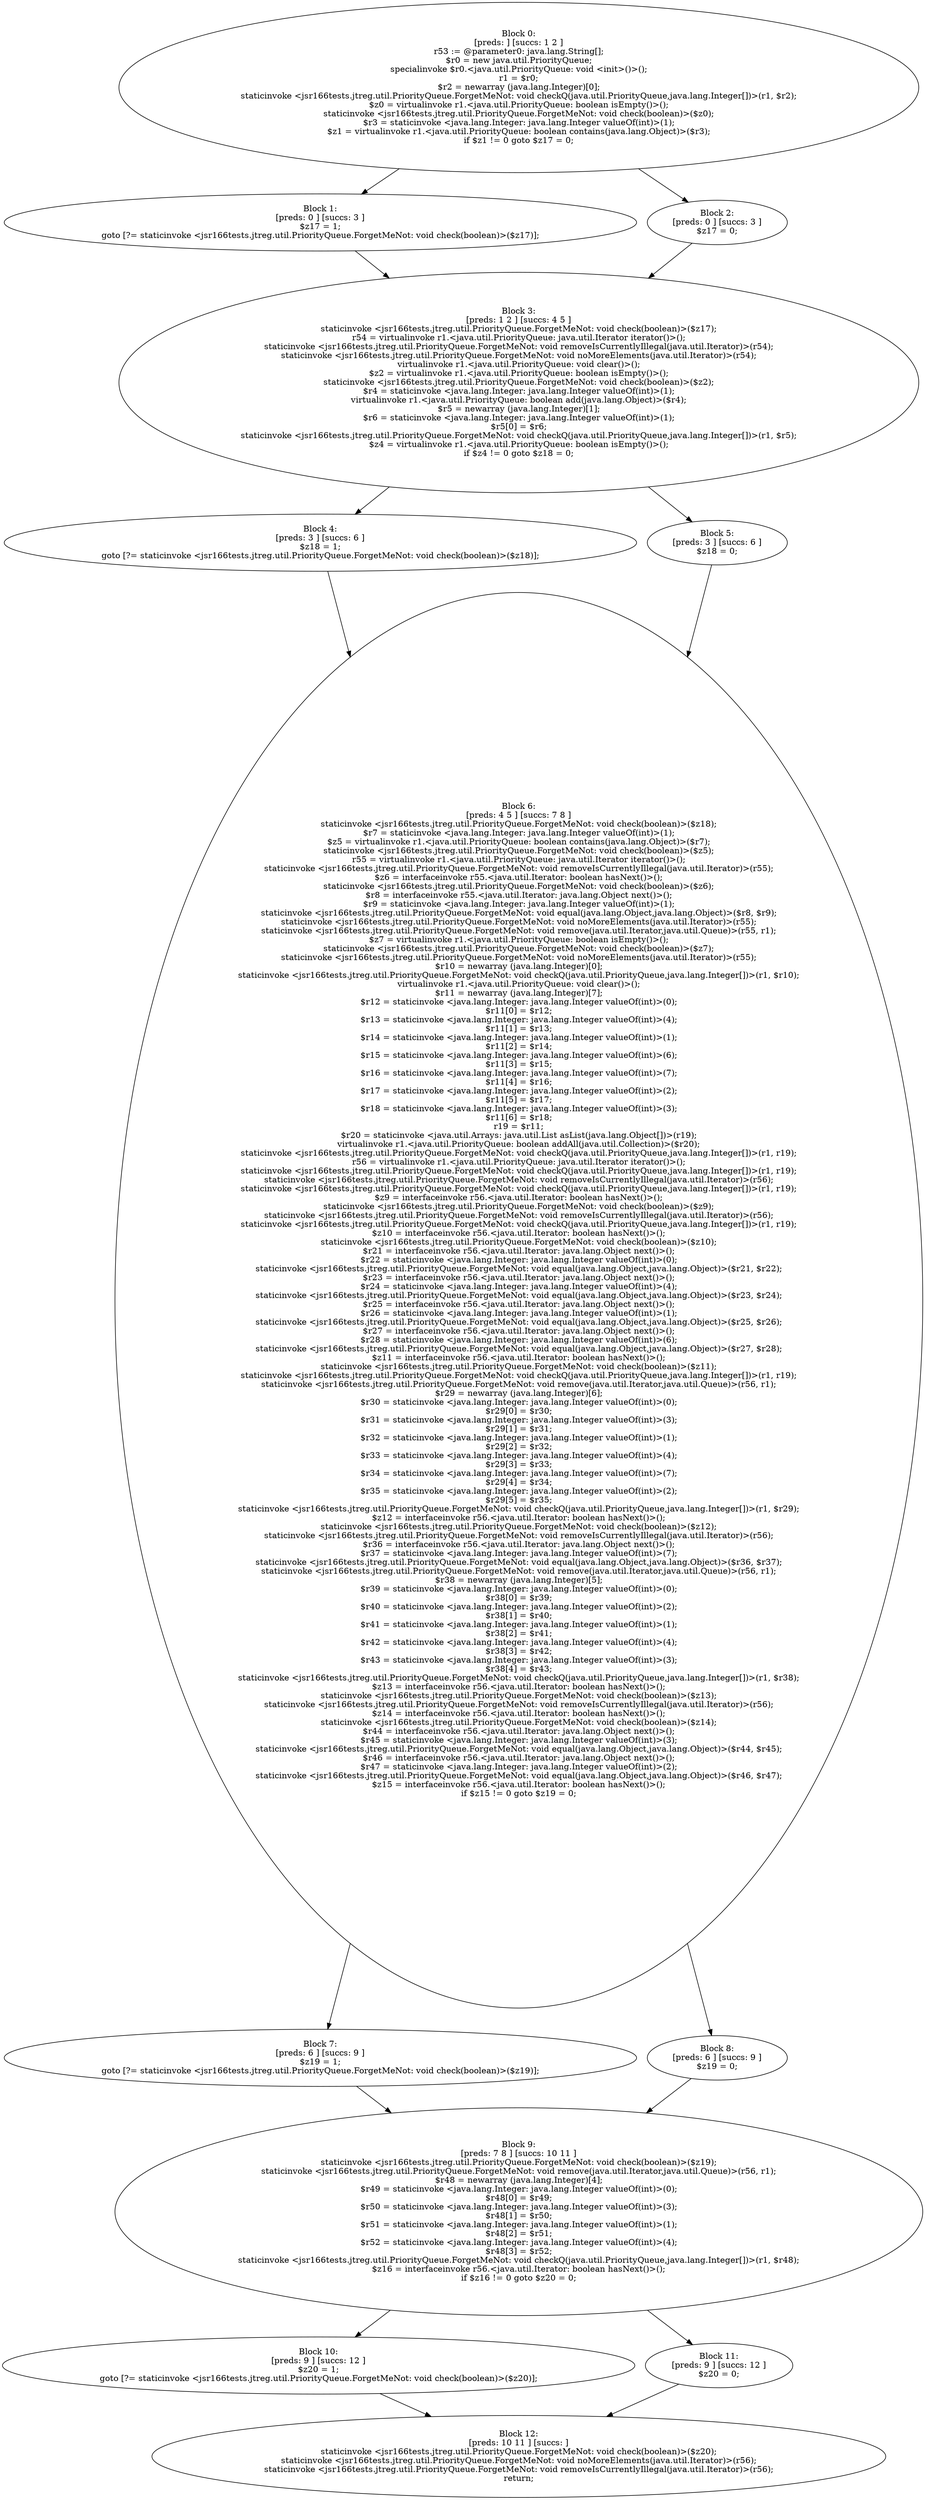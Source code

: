 digraph "unitGraph" {
    "Block 0:
[preds: ] [succs: 1 2 ]
r53 := @parameter0: java.lang.String[];
$r0 = new java.util.PriorityQueue;
specialinvoke $r0.<java.util.PriorityQueue: void <init>()>();
r1 = $r0;
$r2 = newarray (java.lang.Integer)[0];
staticinvoke <jsr166tests.jtreg.util.PriorityQueue.ForgetMeNot: void checkQ(java.util.PriorityQueue,java.lang.Integer[])>(r1, $r2);
$z0 = virtualinvoke r1.<java.util.PriorityQueue: boolean isEmpty()>();
staticinvoke <jsr166tests.jtreg.util.PriorityQueue.ForgetMeNot: void check(boolean)>($z0);
$r3 = staticinvoke <java.lang.Integer: java.lang.Integer valueOf(int)>(1);
$z1 = virtualinvoke r1.<java.util.PriorityQueue: boolean contains(java.lang.Object)>($r3);
if $z1 != 0 goto $z17 = 0;
"
    "Block 1:
[preds: 0 ] [succs: 3 ]
$z17 = 1;
goto [?= staticinvoke <jsr166tests.jtreg.util.PriorityQueue.ForgetMeNot: void check(boolean)>($z17)];
"
    "Block 2:
[preds: 0 ] [succs: 3 ]
$z17 = 0;
"
    "Block 3:
[preds: 1 2 ] [succs: 4 5 ]
staticinvoke <jsr166tests.jtreg.util.PriorityQueue.ForgetMeNot: void check(boolean)>($z17);
r54 = virtualinvoke r1.<java.util.PriorityQueue: java.util.Iterator iterator()>();
staticinvoke <jsr166tests.jtreg.util.PriorityQueue.ForgetMeNot: void removeIsCurrentlyIllegal(java.util.Iterator)>(r54);
staticinvoke <jsr166tests.jtreg.util.PriorityQueue.ForgetMeNot: void noMoreElements(java.util.Iterator)>(r54);
virtualinvoke r1.<java.util.PriorityQueue: void clear()>();
$z2 = virtualinvoke r1.<java.util.PriorityQueue: boolean isEmpty()>();
staticinvoke <jsr166tests.jtreg.util.PriorityQueue.ForgetMeNot: void check(boolean)>($z2);
$r4 = staticinvoke <java.lang.Integer: java.lang.Integer valueOf(int)>(1);
virtualinvoke r1.<java.util.PriorityQueue: boolean add(java.lang.Object)>($r4);
$r5 = newarray (java.lang.Integer)[1];
$r6 = staticinvoke <java.lang.Integer: java.lang.Integer valueOf(int)>(1);
$r5[0] = $r6;
staticinvoke <jsr166tests.jtreg.util.PriorityQueue.ForgetMeNot: void checkQ(java.util.PriorityQueue,java.lang.Integer[])>(r1, $r5);
$z4 = virtualinvoke r1.<java.util.PriorityQueue: boolean isEmpty()>();
if $z4 != 0 goto $z18 = 0;
"
    "Block 4:
[preds: 3 ] [succs: 6 ]
$z18 = 1;
goto [?= staticinvoke <jsr166tests.jtreg.util.PriorityQueue.ForgetMeNot: void check(boolean)>($z18)];
"
    "Block 5:
[preds: 3 ] [succs: 6 ]
$z18 = 0;
"
    "Block 6:
[preds: 4 5 ] [succs: 7 8 ]
staticinvoke <jsr166tests.jtreg.util.PriorityQueue.ForgetMeNot: void check(boolean)>($z18);
$r7 = staticinvoke <java.lang.Integer: java.lang.Integer valueOf(int)>(1);
$z5 = virtualinvoke r1.<java.util.PriorityQueue: boolean contains(java.lang.Object)>($r7);
staticinvoke <jsr166tests.jtreg.util.PriorityQueue.ForgetMeNot: void check(boolean)>($z5);
r55 = virtualinvoke r1.<java.util.PriorityQueue: java.util.Iterator iterator()>();
staticinvoke <jsr166tests.jtreg.util.PriorityQueue.ForgetMeNot: void removeIsCurrentlyIllegal(java.util.Iterator)>(r55);
$z6 = interfaceinvoke r55.<java.util.Iterator: boolean hasNext()>();
staticinvoke <jsr166tests.jtreg.util.PriorityQueue.ForgetMeNot: void check(boolean)>($z6);
$r8 = interfaceinvoke r55.<java.util.Iterator: java.lang.Object next()>();
$r9 = staticinvoke <java.lang.Integer: java.lang.Integer valueOf(int)>(1);
staticinvoke <jsr166tests.jtreg.util.PriorityQueue.ForgetMeNot: void equal(java.lang.Object,java.lang.Object)>($r8, $r9);
staticinvoke <jsr166tests.jtreg.util.PriorityQueue.ForgetMeNot: void noMoreElements(java.util.Iterator)>(r55);
staticinvoke <jsr166tests.jtreg.util.PriorityQueue.ForgetMeNot: void remove(java.util.Iterator,java.util.Queue)>(r55, r1);
$z7 = virtualinvoke r1.<java.util.PriorityQueue: boolean isEmpty()>();
staticinvoke <jsr166tests.jtreg.util.PriorityQueue.ForgetMeNot: void check(boolean)>($z7);
staticinvoke <jsr166tests.jtreg.util.PriorityQueue.ForgetMeNot: void noMoreElements(java.util.Iterator)>(r55);
$r10 = newarray (java.lang.Integer)[0];
staticinvoke <jsr166tests.jtreg.util.PriorityQueue.ForgetMeNot: void checkQ(java.util.PriorityQueue,java.lang.Integer[])>(r1, $r10);
virtualinvoke r1.<java.util.PriorityQueue: void clear()>();
$r11 = newarray (java.lang.Integer)[7];
$r12 = staticinvoke <java.lang.Integer: java.lang.Integer valueOf(int)>(0);
$r11[0] = $r12;
$r13 = staticinvoke <java.lang.Integer: java.lang.Integer valueOf(int)>(4);
$r11[1] = $r13;
$r14 = staticinvoke <java.lang.Integer: java.lang.Integer valueOf(int)>(1);
$r11[2] = $r14;
$r15 = staticinvoke <java.lang.Integer: java.lang.Integer valueOf(int)>(6);
$r11[3] = $r15;
$r16 = staticinvoke <java.lang.Integer: java.lang.Integer valueOf(int)>(7);
$r11[4] = $r16;
$r17 = staticinvoke <java.lang.Integer: java.lang.Integer valueOf(int)>(2);
$r11[5] = $r17;
$r18 = staticinvoke <java.lang.Integer: java.lang.Integer valueOf(int)>(3);
$r11[6] = $r18;
r19 = $r11;
$r20 = staticinvoke <java.util.Arrays: java.util.List asList(java.lang.Object[])>(r19);
virtualinvoke r1.<java.util.PriorityQueue: boolean addAll(java.util.Collection)>($r20);
staticinvoke <jsr166tests.jtreg.util.PriorityQueue.ForgetMeNot: void checkQ(java.util.PriorityQueue,java.lang.Integer[])>(r1, r19);
r56 = virtualinvoke r1.<java.util.PriorityQueue: java.util.Iterator iterator()>();
staticinvoke <jsr166tests.jtreg.util.PriorityQueue.ForgetMeNot: void checkQ(java.util.PriorityQueue,java.lang.Integer[])>(r1, r19);
staticinvoke <jsr166tests.jtreg.util.PriorityQueue.ForgetMeNot: void removeIsCurrentlyIllegal(java.util.Iterator)>(r56);
staticinvoke <jsr166tests.jtreg.util.PriorityQueue.ForgetMeNot: void checkQ(java.util.PriorityQueue,java.lang.Integer[])>(r1, r19);
$z9 = interfaceinvoke r56.<java.util.Iterator: boolean hasNext()>();
staticinvoke <jsr166tests.jtreg.util.PriorityQueue.ForgetMeNot: void check(boolean)>($z9);
staticinvoke <jsr166tests.jtreg.util.PriorityQueue.ForgetMeNot: void removeIsCurrentlyIllegal(java.util.Iterator)>(r56);
staticinvoke <jsr166tests.jtreg.util.PriorityQueue.ForgetMeNot: void checkQ(java.util.PriorityQueue,java.lang.Integer[])>(r1, r19);
$z10 = interfaceinvoke r56.<java.util.Iterator: boolean hasNext()>();
staticinvoke <jsr166tests.jtreg.util.PriorityQueue.ForgetMeNot: void check(boolean)>($z10);
$r21 = interfaceinvoke r56.<java.util.Iterator: java.lang.Object next()>();
$r22 = staticinvoke <java.lang.Integer: java.lang.Integer valueOf(int)>(0);
staticinvoke <jsr166tests.jtreg.util.PriorityQueue.ForgetMeNot: void equal(java.lang.Object,java.lang.Object)>($r21, $r22);
$r23 = interfaceinvoke r56.<java.util.Iterator: java.lang.Object next()>();
$r24 = staticinvoke <java.lang.Integer: java.lang.Integer valueOf(int)>(4);
staticinvoke <jsr166tests.jtreg.util.PriorityQueue.ForgetMeNot: void equal(java.lang.Object,java.lang.Object)>($r23, $r24);
$r25 = interfaceinvoke r56.<java.util.Iterator: java.lang.Object next()>();
$r26 = staticinvoke <java.lang.Integer: java.lang.Integer valueOf(int)>(1);
staticinvoke <jsr166tests.jtreg.util.PriorityQueue.ForgetMeNot: void equal(java.lang.Object,java.lang.Object)>($r25, $r26);
$r27 = interfaceinvoke r56.<java.util.Iterator: java.lang.Object next()>();
$r28 = staticinvoke <java.lang.Integer: java.lang.Integer valueOf(int)>(6);
staticinvoke <jsr166tests.jtreg.util.PriorityQueue.ForgetMeNot: void equal(java.lang.Object,java.lang.Object)>($r27, $r28);
$z11 = interfaceinvoke r56.<java.util.Iterator: boolean hasNext()>();
staticinvoke <jsr166tests.jtreg.util.PriorityQueue.ForgetMeNot: void check(boolean)>($z11);
staticinvoke <jsr166tests.jtreg.util.PriorityQueue.ForgetMeNot: void checkQ(java.util.PriorityQueue,java.lang.Integer[])>(r1, r19);
staticinvoke <jsr166tests.jtreg.util.PriorityQueue.ForgetMeNot: void remove(java.util.Iterator,java.util.Queue)>(r56, r1);
$r29 = newarray (java.lang.Integer)[6];
$r30 = staticinvoke <java.lang.Integer: java.lang.Integer valueOf(int)>(0);
$r29[0] = $r30;
$r31 = staticinvoke <java.lang.Integer: java.lang.Integer valueOf(int)>(3);
$r29[1] = $r31;
$r32 = staticinvoke <java.lang.Integer: java.lang.Integer valueOf(int)>(1);
$r29[2] = $r32;
$r33 = staticinvoke <java.lang.Integer: java.lang.Integer valueOf(int)>(4);
$r29[3] = $r33;
$r34 = staticinvoke <java.lang.Integer: java.lang.Integer valueOf(int)>(7);
$r29[4] = $r34;
$r35 = staticinvoke <java.lang.Integer: java.lang.Integer valueOf(int)>(2);
$r29[5] = $r35;
staticinvoke <jsr166tests.jtreg.util.PriorityQueue.ForgetMeNot: void checkQ(java.util.PriorityQueue,java.lang.Integer[])>(r1, $r29);
$z12 = interfaceinvoke r56.<java.util.Iterator: boolean hasNext()>();
staticinvoke <jsr166tests.jtreg.util.PriorityQueue.ForgetMeNot: void check(boolean)>($z12);
staticinvoke <jsr166tests.jtreg.util.PriorityQueue.ForgetMeNot: void removeIsCurrentlyIllegal(java.util.Iterator)>(r56);
$r36 = interfaceinvoke r56.<java.util.Iterator: java.lang.Object next()>();
$r37 = staticinvoke <java.lang.Integer: java.lang.Integer valueOf(int)>(7);
staticinvoke <jsr166tests.jtreg.util.PriorityQueue.ForgetMeNot: void equal(java.lang.Object,java.lang.Object)>($r36, $r37);
staticinvoke <jsr166tests.jtreg.util.PriorityQueue.ForgetMeNot: void remove(java.util.Iterator,java.util.Queue)>(r56, r1);
$r38 = newarray (java.lang.Integer)[5];
$r39 = staticinvoke <java.lang.Integer: java.lang.Integer valueOf(int)>(0);
$r38[0] = $r39;
$r40 = staticinvoke <java.lang.Integer: java.lang.Integer valueOf(int)>(2);
$r38[1] = $r40;
$r41 = staticinvoke <java.lang.Integer: java.lang.Integer valueOf(int)>(1);
$r38[2] = $r41;
$r42 = staticinvoke <java.lang.Integer: java.lang.Integer valueOf(int)>(4);
$r38[3] = $r42;
$r43 = staticinvoke <java.lang.Integer: java.lang.Integer valueOf(int)>(3);
$r38[4] = $r43;
staticinvoke <jsr166tests.jtreg.util.PriorityQueue.ForgetMeNot: void checkQ(java.util.PriorityQueue,java.lang.Integer[])>(r1, $r38);
$z13 = interfaceinvoke r56.<java.util.Iterator: boolean hasNext()>();
staticinvoke <jsr166tests.jtreg.util.PriorityQueue.ForgetMeNot: void check(boolean)>($z13);
staticinvoke <jsr166tests.jtreg.util.PriorityQueue.ForgetMeNot: void removeIsCurrentlyIllegal(java.util.Iterator)>(r56);
$z14 = interfaceinvoke r56.<java.util.Iterator: boolean hasNext()>();
staticinvoke <jsr166tests.jtreg.util.PriorityQueue.ForgetMeNot: void check(boolean)>($z14);
$r44 = interfaceinvoke r56.<java.util.Iterator: java.lang.Object next()>();
$r45 = staticinvoke <java.lang.Integer: java.lang.Integer valueOf(int)>(3);
staticinvoke <jsr166tests.jtreg.util.PriorityQueue.ForgetMeNot: void equal(java.lang.Object,java.lang.Object)>($r44, $r45);
$r46 = interfaceinvoke r56.<java.util.Iterator: java.lang.Object next()>();
$r47 = staticinvoke <java.lang.Integer: java.lang.Integer valueOf(int)>(2);
staticinvoke <jsr166tests.jtreg.util.PriorityQueue.ForgetMeNot: void equal(java.lang.Object,java.lang.Object)>($r46, $r47);
$z15 = interfaceinvoke r56.<java.util.Iterator: boolean hasNext()>();
if $z15 != 0 goto $z19 = 0;
"
    "Block 7:
[preds: 6 ] [succs: 9 ]
$z19 = 1;
goto [?= staticinvoke <jsr166tests.jtreg.util.PriorityQueue.ForgetMeNot: void check(boolean)>($z19)];
"
    "Block 8:
[preds: 6 ] [succs: 9 ]
$z19 = 0;
"
    "Block 9:
[preds: 7 8 ] [succs: 10 11 ]
staticinvoke <jsr166tests.jtreg.util.PriorityQueue.ForgetMeNot: void check(boolean)>($z19);
staticinvoke <jsr166tests.jtreg.util.PriorityQueue.ForgetMeNot: void remove(java.util.Iterator,java.util.Queue)>(r56, r1);
$r48 = newarray (java.lang.Integer)[4];
$r49 = staticinvoke <java.lang.Integer: java.lang.Integer valueOf(int)>(0);
$r48[0] = $r49;
$r50 = staticinvoke <java.lang.Integer: java.lang.Integer valueOf(int)>(3);
$r48[1] = $r50;
$r51 = staticinvoke <java.lang.Integer: java.lang.Integer valueOf(int)>(1);
$r48[2] = $r51;
$r52 = staticinvoke <java.lang.Integer: java.lang.Integer valueOf(int)>(4);
$r48[3] = $r52;
staticinvoke <jsr166tests.jtreg.util.PriorityQueue.ForgetMeNot: void checkQ(java.util.PriorityQueue,java.lang.Integer[])>(r1, $r48);
$z16 = interfaceinvoke r56.<java.util.Iterator: boolean hasNext()>();
if $z16 != 0 goto $z20 = 0;
"
    "Block 10:
[preds: 9 ] [succs: 12 ]
$z20 = 1;
goto [?= staticinvoke <jsr166tests.jtreg.util.PriorityQueue.ForgetMeNot: void check(boolean)>($z20)];
"
    "Block 11:
[preds: 9 ] [succs: 12 ]
$z20 = 0;
"
    "Block 12:
[preds: 10 11 ] [succs: ]
staticinvoke <jsr166tests.jtreg.util.PriorityQueue.ForgetMeNot: void check(boolean)>($z20);
staticinvoke <jsr166tests.jtreg.util.PriorityQueue.ForgetMeNot: void noMoreElements(java.util.Iterator)>(r56);
staticinvoke <jsr166tests.jtreg.util.PriorityQueue.ForgetMeNot: void removeIsCurrentlyIllegal(java.util.Iterator)>(r56);
return;
"
    "Block 0:
[preds: ] [succs: 1 2 ]
r53 := @parameter0: java.lang.String[];
$r0 = new java.util.PriorityQueue;
specialinvoke $r0.<java.util.PriorityQueue: void <init>()>();
r1 = $r0;
$r2 = newarray (java.lang.Integer)[0];
staticinvoke <jsr166tests.jtreg.util.PriorityQueue.ForgetMeNot: void checkQ(java.util.PriorityQueue,java.lang.Integer[])>(r1, $r2);
$z0 = virtualinvoke r1.<java.util.PriorityQueue: boolean isEmpty()>();
staticinvoke <jsr166tests.jtreg.util.PriorityQueue.ForgetMeNot: void check(boolean)>($z0);
$r3 = staticinvoke <java.lang.Integer: java.lang.Integer valueOf(int)>(1);
$z1 = virtualinvoke r1.<java.util.PriorityQueue: boolean contains(java.lang.Object)>($r3);
if $z1 != 0 goto $z17 = 0;
"->"Block 1:
[preds: 0 ] [succs: 3 ]
$z17 = 1;
goto [?= staticinvoke <jsr166tests.jtreg.util.PriorityQueue.ForgetMeNot: void check(boolean)>($z17)];
";
    "Block 0:
[preds: ] [succs: 1 2 ]
r53 := @parameter0: java.lang.String[];
$r0 = new java.util.PriorityQueue;
specialinvoke $r0.<java.util.PriorityQueue: void <init>()>();
r1 = $r0;
$r2 = newarray (java.lang.Integer)[0];
staticinvoke <jsr166tests.jtreg.util.PriorityQueue.ForgetMeNot: void checkQ(java.util.PriorityQueue,java.lang.Integer[])>(r1, $r2);
$z0 = virtualinvoke r1.<java.util.PriorityQueue: boolean isEmpty()>();
staticinvoke <jsr166tests.jtreg.util.PriorityQueue.ForgetMeNot: void check(boolean)>($z0);
$r3 = staticinvoke <java.lang.Integer: java.lang.Integer valueOf(int)>(1);
$z1 = virtualinvoke r1.<java.util.PriorityQueue: boolean contains(java.lang.Object)>($r3);
if $z1 != 0 goto $z17 = 0;
"->"Block 2:
[preds: 0 ] [succs: 3 ]
$z17 = 0;
";
    "Block 1:
[preds: 0 ] [succs: 3 ]
$z17 = 1;
goto [?= staticinvoke <jsr166tests.jtreg.util.PriorityQueue.ForgetMeNot: void check(boolean)>($z17)];
"->"Block 3:
[preds: 1 2 ] [succs: 4 5 ]
staticinvoke <jsr166tests.jtreg.util.PriorityQueue.ForgetMeNot: void check(boolean)>($z17);
r54 = virtualinvoke r1.<java.util.PriorityQueue: java.util.Iterator iterator()>();
staticinvoke <jsr166tests.jtreg.util.PriorityQueue.ForgetMeNot: void removeIsCurrentlyIllegal(java.util.Iterator)>(r54);
staticinvoke <jsr166tests.jtreg.util.PriorityQueue.ForgetMeNot: void noMoreElements(java.util.Iterator)>(r54);
virtualinvoke r1.<java.util.PriorityQueue: void clear()>();
$z2 = virtualinvoke r1.<java.util.PriorityQueue: boolean isEmpty()>();
staticinvoke <jsr166tests.jtreg.util.PriorityQueue.ForgetMeNot: void check(boolean)>($z2);
$r4 = staticinvoke <java.lang.Integer: java.lang.Integer valueOf(int)>(1);
virtualinvoke r1.<java.util.PriorityQueue: boolean add(java.lang.Object)>($r4);
$r5 = newarray (java.lang.Integer)[1];
$r6 = staticinvoke <java.lang.Integer: java.lang.Integer valueOf(int)>(1);
$r5[0] = $r6;
staticinvoke <jsr166tests.jtreg.util.PriorityQueue.ForgetMeNot: void checkQ(java.util.PriorityQueue,java.lang.Integer[])>(r1, $r5);
$z4 = virtualinvoke r1.<java.util.PriorityQueue: boolean isEmpty()>();
if $z4 != 0 goto $z18 = 0;
";
    "Block 2:
[preds: 0 ] [succs: 3 ]
$z17 = 0;
"->"Block 3:
[preds: 1 2 ] [succs: 4 5 ]
staticinvoke <jsr166tests.jtreg.util.PriorityQueue.ForgetMeNot: void check(boolean)>($z17);
r54 = virtualinvoke r1.<java.util.PriorityQueue: java.util.Iterator iterator()>();
staticinvoke <jsr166tests.jtreg.util.PriorityQueue.ForgetMeNot: void removeIsCurrentlyIllegal(java.util.Iterator)>(r54);
staticinvoke <jsr166tests.jtreg.util.PriorityQueue.ForgetMeNot: void noMoreElements(java.util.Iterator)>(r54);
virtualinvoke r1.<java.util.PriorityQueue: void clear()>();
$z2 = virtualinvoke r1.<java.util.PriorityQueue: boolean isEmpty()>();
staticinvoke <jsr166tests.jtreg.util.PriorityQueue.ForgetMeNot: void check(boolean)>($z2);
$r4 = staticinvoke <java.lang.Integer: java.lang.Integer valueOf(int)>(1);
virtualinvoke r1.<java.util.PriorityQueue: boolean add(java.lang.Object)>($r4);
$r5 = newarray (java.lang.Integer)[1];
$r6 = staticinvoke <java.lang.Integer: java.lang.Integer valueOf(int)>(1);
$r5[0] = $r6;
staticinvoke <jsr166tests.jtreg.util.PriorityQueue.ForgetMeNot: void checkQ(java.util.PriorityQueue,java.lang.Integer[])>(r1, $r5);
$z4 = virtualinvoke r1.<java.util.PriorityQueue: boolean isEmpty()>();
if $z4 != 0 goto $z18 = 0;
";
    "Block 3:
[preds: 1 2 ] [succs: 4 5 ]
staticinvoke <jsr166tests.jtreg.util.PriorityQueue.ForgetMeNot: void check(boolean)>($z17);
r54 = virtualinvoke r1.<java.util.PriorityQueue: java.util.Iterator iterator()>();
staticinvoke <jsr166tests.jtreg.util.PriorityQueue.ForgetMeNot: void removeIsCurrentlyIllegal(java.util.Iterator)>(r54);
staticinvoke <jsr166tests.jtreg.util.PriorityQueue.ForgetMeNot: void noMoreElements(java.util.Iterator)>(r54);
virtualinvoke r1.<java.util.PriorityQueue: void clear()>();
$z2 = virtualinvoke r1.<java.util.PriorityQueue: boolean isEmpty()>();
staticinvoke <jsr166tests.jtreg.util.PriorityQueue.ForgetMeNot: void check(boolean)>($z2);
$r4 = staticinvoke <java.lang.Integer: java.lang.Integer valueOf(int)>(1);
virtualinvoke r1.<java.util.PriorityQueue: boolean add(java.lang.Object)>($r4);
$r5 = newarray (java.lang.Integer)[1];
$r6 = staticinvoke <java.lang.Integer: java.lang.Integer valueOf(int)>(1);
$r5[0] = $r6;
staticinvoke <jsr166tests.jtreg.util.PriorityQueue.ForgetMeNot: void checkQ(java.util.PriorityQueue,java.lang.Integer[])>(r1, $r5);
$z4 = virtualinvoke r1.<java.util.PriorityQueue: boolean isEmpty()>();
if $z4 != 0 goto $z18 = 0;
"->"Block 4:
[preds: 3 ] [succs: 6 ]
$z18 = 1;
goto [?= staticinvoke <jsr166tests.jtreg.util.PriorityQueue.ForgetMeNot: void check(boolean)>($z18)];
";
    "Block 3:
[preds: 1 2 ] [succs: 4 5 ]
staticinvoke <jsr166tests.jtreg.util.PriorityQueue.ForgetMeNot: void check(boolean)>($z17);
r54 = virtualinvoke r1.<java.util.PriorityQueue: java.util.Iterator iterator()>();
staticinvoke <jsr166tests.jtreg.util.PriorityQueue.ForgetMeNot: void removeIsCurrentlyIllegal(java.util.Iterator)>(r54);
staticinvoke <jsr166tests.jtreg.util.PriorityQueue.ForgetMeNot: void noMoreElements(java.util.Iterator)>(r54);
virtualinvoke r1.<java.util.PriorityQueue: void clear()>();
$z2 = virtualinvoke r1.<java.util.PriorityQueue: boolean isEmpty()>();
staticinvoke <jsr166tests.jtreg.util.PriorityQueue.ForgetMeNot: void check(boolean)>($z2);
$r4 = staticinvoke <java.lang.Integer: java.lang.Integer valueOf(int)>(1);
virtualinvoke r1.<java.util.PriorityQueue: boolean add(java.lang.Object)>($r4);
$r5 = newarray (java.lang.Integer)[1];
$r6 = staticinvoke <java.lang.Integer: java.lang.Integer valueOf(int)>(1);
$r5[0] = $r6;
staticinvoke <jsr166tests.jtreg.util.PriorityQueue.ForgetMeNot: void checkQ(java.util.PriorityQueue,java.lang.Integer[])>(r1, $r5);
$z4 = virtualinvoke r1.<java.util.PriorityQueue: boolean isEmpty()>();
if $z4 != 0 goto $z18 = 0;
"->"Block 5:
[preds: 3 ] [succs: 6 ]
$z18 = 0;
";
    "Block 4:
[preds: 3 ] [succs: 6 ]
$z18 = 1;
goto [?= staticinvoke <jsr166tests.jtreg.util.PriorityQueue.ForgetMeNot: void check(boolean)>($z18)];
"->"Block 6:
[preds: 4 5 ] [succs: 7 8 ]
staticinvoke <jsr166tests.jtreg.util.PriorityQueue.ForgetMeNot: void check(boolean)>($z18);
$r7 = staticinvoke <java.lang.Integer: java.lang.Integer valueOf(int)>(1);
$z5 = virtualinvoke r1.<java.util.PriorityQueue: boolean contains(java.lang.Object)>($r7);
staticinvoke <jsr166tests.jtreg.util.PriorityQueue.ForgetMeNot: void check(boolean)>($z5);
r55 = virtualinvoke r1.<java.util.PriorityQueue: java.util.Iterator iterator()>();
staticinvoke <jsr166tests.jtreg.util.PriorityQueue.ForgetMeNot: void removeIsCurrentlyIllegal(java.util.Iterator)>(r55);
$z6 = interfaceinvoke r55.<java.util.Iterator: boolean hasNext()>();
staticinvoke <jsr166tests.jtreg.util.PriorityQueue.ForgetMeNot: void check(boolean)>($z6);
$r8 = interfaceinvoke r55.<java.util.Iterator: java.lang.Object next()>();
$r9 = staticinvoke <java.lang.Integer: java.lang.Integer valueOf(int)>(1);
staticinvoke <jsr166tests.jtreg.util.PriorityQueue.ForgetMeNot: void equal(java.lang.Object,java.lang.Object)>($r8, $r9);
staticinvoke <jsr166tests.jtreg.util.PriorityQueue.ForgetMeNot: void noMoreElements(java.util.Iterator)>(r55);
staticinvoke <jsr166tests.jtreg.util.PriorityQueue.ForgetMeNot: void remove(java.util.Iterator,java.util.Queue)>(r55, r1);
$z7 = virtualinvoke r1.<java.util.PriorityQueue: boolean isEmpty()>();
staticinvoke <jsr166tests.jtreg.util.PriorityQueue.ForgetMeNot: void check(boolean)>($z7);
staticinvoke <jsr166tests.jtreg.util.PriorityQueue.ForgetMeNot: void noMoreElements(java.util.Iterator)>(r55);
$r10 = newarray (java.lang.Integer)[0];
staticinvoke <jsr166tests.jtreg.util.PriorityQueue.ForgetMeNot: void checkQ(java.util.PriorityQueue,java.lang.Integer[])>(r1, $r10);
virtualinvoke r1.<java.util.PriorityQueue: void clear()>();
$r11 = newarray (java.lang.Integer)[7];
$r12 = staticinvoke <java.lang.Integer: java.lang.Integer valueOf(int)>(0);
$r11[0] = $r12;
$r13 = staticinvoke <java.lang.Integer: java.lang.Integer valueOf(int)>(4);
$r11[1] = $r13;
$r14 = staticinvoke <java.lang.Integer: java.lang.Integer valueOf(int)>(1);
$r11[2] = $r14;
$r15 = staticinvoke <java.lang.Integer: java.lang.Integer valueOf(int)>(6);
$r11[3] = $r15;
$r16 = staticinvoke <java.lang.Integer: java.lang.Integer valueOf(int)>(7);
$r11[4] = $r16;
$r17 = staticinvoke <java.lang.Integer: java.lang.Integer valueOf(int)>(2);
$r11[5] = $r17;
$r18 = staticinvoke <java.lang.Integer: java.lang.Integer valueOf(int)>(3);
$r11[6] = $r18;
r19 = $r11;
$r20 = staticinvoke <java.util.Arrays: java.util.List asList(java.lang.Object[])>(r19);
virtualinvoke r1.<java.util.PriorityQueue: boolean addAll(java.util.Collection)>($r20);
staticinvoke <jsr166tests.jtreg.util.PriorityQueue.ForgetMeNot: void checkQ(java.util.PriorityQueue,java.lang.Integer[])>(r1, r19);
r56 = virtualinvoke r1.<java.util.PriorityQueue: java.util.Iterator iterator()>();
staticinvoke <jsr166tests.jtreg.util.PriorityQueue.ForgetMeNot: void checkQ(java.util.PriorityQueue,java.lang.Integer[])>(r1, r19);
staticinvoke <jsr166tests.jtreg.util.PriorityQueue.ForgetMeNot: void removeIsCurrentlyIllegal(java.util.Iterator)>(r56);
staticinvoke <jsr166tests.jtreg.util.PriorityQueue.ForgetMeNot: void checkQ(java.util.PriorityQueue,java.lang.Integer[])>(r1, r19);
$z9 = interfaceinvoke r56.<java.util.Iterator: boolean hasNext()>();
staticinvoke <jsr166tests.jtreg.util.PriorityQueue.ForgetMeNot: void check(boolean)>($z9);
staticinvoke <jsr166tests.jtreg.util.PriorityQueue.ForgetMeNot: void removeIsCurrentlyIllegal(java.util.Iterator)>(r56);
staticinvoke <jsr166tests.jtreg.util.PriorityQueue.ForgetMeNot: void checkQ(java.util.PriorityQueue,java.lang.Integer[])>(r1, r19);
$z10 = interfaceinvoke r56.<java.util.Iterator: boolean hasNext()>();
staticinvoke <jsr166tests.jtreg.util.PriorityQueue.ForgetMeNot: void check(boolean)>($z10);
$r21 = interfaceinvoke r56.<java.util.Iterator: java.lang.Object next()>();
$r22 = staticinvoke <java.lang.Integer: java.lang.Integer valueOf(int)>(0);
staticinvoke <jsr166tests.jtreg.util.PriorityQueue.ForgetMeNot: void equal(java.lang.Object,java.lang.Object)>($r21, $r22);
$r23 = interfaceinvoke r56.<java.util.Iterator: java.lang.Object next()>();
$r24 = staticinvoke <java.lang.Integer: java.lang.Integer valueOf(int)>(4);
staticinvoke <jsr166tests.jtreg.util.PriorityQueue.ForgetMeNot: void equal(java.lang.Object,java.lang.Object)>($r23, $r24);
$r25 = interfaceinvoke r56.<java.util.Iterator: java.lang.Object next()>();
$r26 = staticinvoke <java.lang.Integer: java.lang.Integer valueOf(int)>(1);
staticinvoke <jsr166tests.jtreg.util.PriorityQueue.ForgetMeNot: void equal(java.lang.Object,java.lang.Object)>($r25, $r26);
$r27 = interfaceinvoke r56.<java.util.Iterator: java.lang.Object next()>();
$r28 = staticinvoke <java.lang.Integer: java.lang.Integer valueOf(int)>(6);
staticinvoke <jsr166tests.jtreg.util.PriorityQueue.ForgetMeNot: void equal(java.lang.Object,java.lang.Object)>($r27, $r28);
$z11 = interfaceinvoke r56.<java.util.Iterator: boolean hasNext()>();
staticinvoke <jsr166tests.jtreg.util.PriorityQueue.ForgetMeNot: void check(boolean)>($z11);
staticinvoke <jsr166tests.jtreg.util.PriorityQueue.ForgetMeNot: void checkQ(java.util.PriorityQueue,java.lang.Integer[])>(r1, r19);
staticinvoke <jsr166tests.jtreg.util.PriorityQueue.ForgetMeNot: void remove(java.util.Iterator,java.util.Queue)>(r56, r1);
$r29 = newarray (java.lang.Integer)[6];
$r30 = staticinvoke <java.lang.Integer: java.lang.Integer valueOf(int)>(0);
$r29[0] = $r30;
$r31 = staticinvoke <java.lang.Integer: java.lang.Integer valueOf(int)>(3);
$r29[1] = $r31;
$r32 = staticinvoke <java.lang.Integer: java.lang.Integer valueOf(int)>(1);
$r29[2] = $r32;
$r33 = staticinvoke <java.lang.Integer: java.lang.Integer valueOf(int)>(4);
$r29[3] = $r33;
$r34 = staticinvoke <java.lang.Integer: java.lang.Integer valueOf(int)>(7);
$r29[4] = $r34;
$r35 = staticinvoke <java.lang.Integer: java.lang.Integer valueOf(int)>(2);
$r29[5] = $r35;
staticinvoke <jsr166tests.jtreg.util.PriorityQueue.ForgetMeNot: void checkQ(java.util.PriorityQueue,java.lang.Integer[])>(r1, $r29);
$z12 = interfaceinvoke r56.<java.util.Iterator: boolean hasNext()>();
staticinvoke <jsr166tests.jtreg.util.PriorityQueue.ForgetMeNot: void check(boolean)>($z12);
staticinvoke <jsr166tests.jtreg.util.PriorityQueue.ForgetMeNot: void removeIsCurrentlyIllegal(java.util.Iterator)>(r56);
$r36 = interfaceinvoke r56.<java.util.Iterator: java.lang.Object next()>();
$r37 = staticinvoke <java.lang.Integer: java.lang.Integer valueOf(int)>(7);
staticinvoke <jsr166tests.jtreg.util.PriorityQueue.ForgetMeNot: void equal(java.lang.Object,java.lang.Object)>($r36, $r37);
staticinvoke <jsr166tests.jtreg.util.PriorityQueue.ForgetMeNot: void remove(java.util.Iterator,java.util.Queue)>(r56, r1);
$r38 = newarray (java.lang.Integer)[5];
$r39 = staticinvoke <java.lang.Integer: java.lang.Integer valueOf(int)>(0);
$r38[0] = $r39;
$r40 = staticinvoke <java.lang.Integer: java.lang.Integer valueOf(int)>(2);
$r38[1] = $r40;
$r41 = staticinvoke <java.lang.Integer: java.lang.Integer valueOf(int)>(1);
$r38[2] = $r41;
$r42 = staticinvoke <java.lang.Integer: java.lang.Integer valueOf(int)>(4);
$r38[3] = $r42;
$r43 = staticinvoke <java.lang.Integer: java.lang.Integer valueOf(int)>(3);
$r38[4] = $r43;
staticinvoke <jsr166tests.jtreg.util.PriorityQueue.ForgetMeNot: void checkQ(java.util.PriorityQueue,java.lang.Integer[])>(r1, $r38);
$z13 = interfaceinvoke r56.<java.util.Iterator: boolean hasNext()>();
staticinvoke <jsr166tests.jtreg.util.PriorityQueue.ForgetMeNot: void check(boolean)>($z13);
staticinvoke <jsr166tests.jtreg.util.PriorityQueue.ForgetMeNot: void removeIsCurrentlyIllegal(java.util.Iterator)>(r56);
$z14 = interfaceinvoke r56.<java.util.Iterator: boolean hasNext()>();
staticinvoke <jsr166tests.jtreg.util.PriorityQueue.ForgetMeNot: void check(boolean)>($z14);
$r44 = interfaceinvoke r56.<java.util.Iterator: java.lang.Object next()>();
$r45 = staticinvoke <java.lang.Integer: java.lang.Integer valueOf(int)>(3);
staticinvoke <jsr166tests.jtreg.util.PriorityQueue.ForgetMeNot: void equal(java.lang.Object,java.lang.Object)>($r44, $r45);
$r46 = interfaceinvoke r56.<java.util.Iterator: java.lang.Object next()>();
$r47 = staticinvoke <java.lang.Integer: java.lang.Integer valueOf(int)>(2);
staticinvoke <jsr166tests.jtreg.util.PriorityQueue.ForgetMeNot: void equal(java.lang.Object,java.lang.Object)>($r46, $r47);
$z15 = interfaceinvoke r56.<java.util.Iterator: boolean hasNext()>();
if $z15 != 0 goto $z19 = 0;
";
    "Block 5:
[preds: 3 ] [succs: 6 ]
$z18 = 0;
"->"Block 6:
[preds: 4 5 ] [succs: 7 8 ]
staticinvoke <jsr166tests.jtreg.util.PriorityQueue.ForgetMeNot: void check(boolean)>($z18);
$r7 = staticinvoke <java.lang.Integer: java.lang.Integer valueOf(int)>(1);
$z5 = virtualinvoke r1.<java.util.PriorityQueue: boolean contains(java.lang.Object)>($r7);
staticinvoke <jsr166tests.jtreg.util.PriorityQueue.ForgetMeNot: void check(boolean)>($z5);
r55 = virtualinvoke r1.<java.util.PriorityQueue: java.util.Iterator iterator()>();
staticinvoke <jsr166tests.jtreg.util.PriorityQueue.ForgetMeNot: void removeIsCurrentlyIllegal(java.util.Iterator)>(r55);
$z6 = interfaceinvoke r55.<java.util.Iterator: boolean hasNext()>();
staticinvoke <jsr166tests.jtreg.util.PriorityQueue.ForgetMeNot: void check(boolean)>($z6);
$r8 = interfaceinvoke r55.<java.util.Iterator: java.lang.Object next()>();
$r9 = staticinvoke <java.lang.Integer: java.lang.Integer valueOf(int)>(1);
staticinvoke <jsr166tests.jtreg.util.PriorityQueue.ForgetMeNot: void equal(java.lang.Object,java.lang.Object)>($r8, $r9);
staticinvoke <jsr166tests.jtreg.util.PriorityQueue.ForgetMeNot: void noMoreElements(java.util.Iterator)>(r55);
staticinvoke <jsr166tests.jtreg.util.PriorityQueue.ForgetMeNot: void remove(java.util.Iterator,java.util.Queue)>(r55, r1);
$z7 = virtualinvoke r1.<java.util.PriorityQueue: boolean isEmpty()>();
staticinvoke <jsr166tests.jtreg.util.PriorityQueue.ForgetMeNot: void check(boolean)>($z7);
staticinvoke <jsr166tests.jtreg.util.PriorityQueue.ForgetMeNot: void noMoreElements(java.util.Iterator)>(r55);
$r10 = newarray (java.lang.Integer)[0];
staticinvoke <jsr166tests.jtreg.util.PriorityQueue.ForgetMeNot: void checkQ(java.util.PriorityQueue,java.lang.Integer[])>(r1, $r10);
virtualinvoke r1.<java.util.PriorityQueue: void clear()>();
$r11 = newarray (java.lang.Integer)[7];
$r12 = staticinvoke <java.lang.Integer: java.lang.Integer valueOf(int)>(0);
$r11[0] = $r12;
$r13 = staticinvoke <java.lang.Integer: java.lang.Integer valueOf(int)>(4);
$r11[1] = $r13;
$r14 = staticinvoke <java.lang.Integer: java.lang.Integer valueOf(int)>(1);
$r11[2] = $r14;
$r15 = staticinvoke <java.lang.Integer: java.lang.Integer valueOf(int)>(6);
$r11[3] = $r15;
$r16 = staticinvoke <java.lang.Integer: java.lang.Integer valueOf(int)>(7);
$r11[4] = $r16;
$r17 = staticinvoke <java.lang.Integer: java.lang.Integer valueOf(int)>(2);
$r11[5] = $r17;
$r18 = staticinvoke <java.lang.Integer: java.lang.Integer valueOf(int)>(3);
$r11[6] = $r18;
r19 = $r11;
$r20 = staticinvoke <java.util.Arrays: java.util.List asList(java.lang.Object[])>(r19);
virtualinvoke r1.<java.util.PriorityQueue: boolean addAll(java.util.Collection)>($r20);
staticinvoke <jsr166tests.jtreg.util.PriorityQueue.ForgetMeNot: void checkQ(java.util.PriorityQueue,java.lang.Integer[])>(r1, r19);
r56 = virtualinvoke r1.<java.util.PriorityQueue: java.util.Iterator iterator()>();
staticinvoke <jsr166tests.jtreg.util.PriorityQueue.ForgetMeNot: void checkQ(java.util.PriorityQueue,java.lang.Integer[])>(r1, r19);
staticinvoke <jsr166tests.jtreg.util.PriorityQueue.ForgetMeNot: void removeIsCurrentlyIllegal(java.util.Iterator)>(r56);
staticinvoke <jsr166tests.jtreg.util.PriorityQueue.ForgetMeNot: void checkQ(java.util.PriorityQueue,java.lang.Integer[])>(r1, r19);
$z9 = interfaceinvoke r56.<java.util.Iterator: boolean hasNext()>();
staticinvoke <jsr166tests.jtreg.util.PriorityQueue.ForgetMeNot: void check(boolean)>($z9);
staticinvoke <jsr166tests.jtreg.util.PriorityQueue.ForgetMeNot: void removeIsCurrentlyIllegal(java.util.Iterator)>(r56);
staticinvoke <jsr166tests.jtreg.util.PriorityQueue.ForgetMeNot: void checkQ(java.util.PriorityQueue,java.lang.Integer[])>(r1, r19);
$z10 = interfaceinvoke r56.<java.util.Iterator: boolean hasNext()>();
staticinvoke <jsr166tests.jtreg.util.PriorityQueue.ForgetMeNot: void check(boolean)>($z10);
$r21 = interfaceinvoke r56.<java.util.Iterator: java.lang.Object next()>();
$r22 = staticinvoke <java.lang.Integer: java.lang.Integer valueOf(int)>(0);
staticinvoke <jsr166tests.jtreg.util.PriorityQueue.ForgetMeNot: void equal(java.lang.Object,java.lang.Object)>($r21, $r22);
$r23 = interfaceinvoke r56.<java.util.Iterator: java.lang.Object next()>();
$r24 = staticinvoke <java.lang.Integer: java.lang.Integer valueOf(int)>(4);
staticinvoke <jsr166tests.jtreg.util.PriorityQueue.ForgetMeNot: void equal(java.lang.Object,java.lang.Object)>($r23, $r24);
$r25 = interfaceinvoke r56.<java.util.Iterator: java.lang.Object next()>();
$r26 = staticinvoke <java.lang.Integer: java.lang.Integer valueOf(int)>(1);
staticinvoke <jsr166tests.jtreg.util.PriorityQueue.ForgetMeNot: void equal(java.lang.Object,java.lang.Object)>($r25, $r26);
$r27 = interfaceinvoke r56.<java.util.Iterator: java.lang.Object next()>();
$r28 = staticinvoke <java.lang.Integer: java.lang.Integer valueOf(int)>(6);
staticinvoke <jsr166tests.jtreg.util.PriorityQueue.ForgetMeNot: void equal(java.lang.Object,java.lang.Object)>($r27, $r28);
$z11 = interfaceinvoke r56.<java.util.Iterator: boolean hasNext()>();
staticinvoke <jsr166tests.jtreg.util.PriorityQueue.ForgetMeNot: void check(boolean)>($z11);
staticinvoke <jsr166tests.jtreg.util.PriorityQueue.ForgetMeNot: void checkQ(java.util.PriorityQueue,java.lang.Integer[])>(r1, r19);
staticinvoke <jsr166tests.jtreg.util.PriorityQueue.ForgetMeNot: void remove(java.util.Iterator,java.util.Queue)>(r56, r1);
$r29 = newarray (java.lang.Integer)[6];
$r30 = staticinvoke <java.lang.Integer: java.lang.Integer valueOf(int)>(0);
$r29[0] = $r30;
$r31 = staticinvoke <java.lang.Integer: java.lang.Integer valueOf(int)>(3);
$r29[1] = $r31;
$r32 = staticinvoke <java.lang.Integer: java.lang.Integer valueOf(int)>(1);
$r29[2] = $r32;
$r33 = staticinvoke <java.lang.Integer: java.lang.Integer valueOf(int)>(4);
$r29[3] = $r33;
$r34 = staticinvoke <java.lang.Integer: java.lang.Integer valueOf(int)>(7);
$r29[4] = $r34;
$r35 = staticinvoke <java.lang.Integer: java.lang.Integer valueOf(int)>(2);
$r29[5] = $r35;
staticinvoke <jsr166tests.jtreg.util.PriorityQueue.ForgetMeNot: void checkQ(java.util.PriorityQueue,java.lang.Integer[])>(r1, $r29);
$z12 = interfaceinvoke r56.<java.util.Iterator: boolean hasNext()>();
staticinvoke <jsr166tests.jtreg.util.PriorityQueue.ForgetMeNot: void check(boolean)>($z12);
staticinvoke <jsr166tests.jtreg.util.PriorityQueue.ForgetMeNot: void removeIsCurrentlyIllegal(java.util.Iterator)>(r56);
$r36 = interfaceinvoke r56.<java.util.Iterator: java.lang.Object next()>();
$r37 = staticinvoke <java.lang.Integer: java.lang.Integer valueOf(int)>(7);
staticinvoke <jsr166tests.jtreg.util.PriorityQueue.ForgetMeNot: void equal(java.lang.Object,java.lang.Object)>($r36, $r37);
staticinvoke <jsr166tests.jtreg.util.PriorityQueue.ForgetMeNot: void remove(java.util.Iterator,java.util.Queue)>(r56, r1);
$r38 = newarray (java.lang.Integer)[5];
$r39 = staticinvoke <java.lang.Integer: java.lang.Integer valueOf(int)>(0);
$r38[0] = $r39;
$r40 = staticinvoke <java.lang.Integer: java.lang.Integer valueOf(int)>(2);
$r38[1] = $r40;
$r41 = staticinvoke <java.lang.Integer: java.lang.Integer valueOf(int)>(1);
$r38[2] = $r41;
$r42 = staticinvoke <java.lang.Integer: java.lang.Integer valueOf(int)>(4);
$r38[3] = $r42;
$r43 = staticinvoke <java.lang.Integer: java.lang.Integer valueOf(int)>(3);
$r38[4] = $r43;
staticinvoke <jsr166tests.jtreg.util.PriorityQueue.ForgetMeNot: void checkQ(java.util.PriorityQueue,java.lang.Integer[])>(r1, $r38);
$z13 = interfaceinvoke r56.<java.util.Iterator: boolean hasNext()>();
staticinvoke <jsr166tests.jtreg.util.PriorityQueue.ForgetMeNot: void check(boolean)>($z13);
staticinvoke <jsr166tests.jtreg.util.PriorityQueue.ForgetMeNot: void removeIsCurrentlyIllegal(java.util.Iterator)>(r56);
$z14 = interfaceinvoke r56.<java.util.Iterator: boolean hasNext()>();
staticinvoke <jsr166tests.jtreg.util.PriorityQueue.ForgetMeNot: void check(boolean)>($z14);
$r44 = interfaceinvoke r56.<java.util.Iterator: java.lang.Object next()>();
$r45 = staticinvoke <java.lang.Integer: java.lang.Integer valueOf(int)>(3);
staticinvoke <jsr166tests.jtreg.util.PriorityQueue.ForgetMeNot: void equal(java.lang.Object,java.lang.Object)>($r44, $r45);
$r46 = interfaceinvoke r56.<java.util.Iterator: java.lang.Object next()>();
$r47 = staticinvoke <java.lang.Integer: java.lang.Integer valueOf(int)>(2);
staticinvoke <jsr166tests.jtreg.util.PriorityQueue.ForgetMeNot: void equal(java.lang.Object,java.lang.Object)>($r46, $r47);
$z15 = interfaceinvoke r56.<java.util.Iterator: boolean hasNext()>();
if $z15 != 0 goto $z19 = 0;
";
    "Block 6:
[preds: 4 5 ] [succs: 7 8 ]
staticinvoke <jsr166tests.jtreg.util.PriorityQueue.ForgetMeNot: void check(boolean)>($z18);
$r7 = staticinvoke <java.lang.Integer: java.lang.Integer valueOf(int)>(1);
$z5 = virtualinvoke r1.<java.util.PriorityQueue: boolean contains(java.lang.Object)>($r7);
staticinvoke <jsr166tests.jtreg.util.PriorityQueue.ForgetMeNot: void check(boolean)>($z5);
r55 = virtualinvoke r1.<java.util.PriorityQueue: java.util.Iterator iterator()>();
staticinvoke <jsr166tests.jtreg.util.PriorityQueue.ForgetMeNot: void removeIsCurrentlyIllegal(java.util.Iterator)>(r55);
$z6 = interfaceinvoke r55.<java.util.Iterator: boolean hasNext()>();
staticinvoke <jsr166tests.jtreg.util.PriorityQueue.ForgetMeNot: void check(boolean)>($z6);
$r8 = interfaceinvoke r55.<java.util.Iterator: java.lang.Object next()>();
$r9 = staticinvoke <java.lang.Integer: java.lang.Integer valueOf(int)>(1);
staticinvoke <jsr166tests.jtreg.util.PriorityQueue.ForgetMeNot: void equal(java.lang.Object,java.lang.Object)>($r8, $r9);
staticinvoke <jsr166tests.jtreg.util.PriorityQueue.ForgetMeNot: void noMoreElements(java.util.Iterator)>(r55);
staticinvoke <jsr166tests.jtreg.util.PriorityQueue.ForgetMeNot: void remove(java.util.Iterator,java.util.Queue)>(r55, r1);
$z7 = virtualinvoke r1.<java.util.PriorityQueue: boolean isEmpty()>();
staticinvoke <jsr166tests.jtreg.util.PriorityQueue.ForgetMeNot: void check(boolean)>($z7);
staticinvoke <jsr166tests.jtreg.util.PriorityQueue.ForgetMeNot: void noMoreElements(java.util.Iterator)>(r55);
$r10 = newarray (java.lang.Integer)[0];
staticinvoke <jsr166tests.jtreg.util.PriorityQueue.ForgetMeNot: void checkQ(java.util.PriorityQueue,java.lang.Integer[])>(r1, $r10);
virtualinvoke r1.<java.util.PriorityQueue: void clear()>();
$r11 = newarray (java.lang.Integer)[7];
$r12 = staticinvoke <java.lang.Integer: java.lang.Integer valueOf(int)>(0);
$r11[0] = $r12;
$r13 = staticinvoke <java.lang.Integer: java.lang.Integer valueOf(int)>(4);
$r11[1] = $r13;
$r14 = staticinvoke <java.lang.Integer: java.lang.Integer valueOf(int)>(1);
$r11[2] = $r14;
$r15 = staticinvoke <java.lang.Integer: java.lang.Integer valueOf(int)>(6);
$r11[3] = $r15;
$r16 = staticinvoke <java.lang.Integer: java.lang.Integer valueOf(int)>(7);
$r11[4] = $r16;
$r17 = staticinvoke <java.lang.Integer: java.lang.Integer valueOf(int)>(2);
$r11[5] = $r17;
$r18 = staticinvoke <java.lang.Integer: java.lang.Integer valueOf(int)>(3);
$r11[6] = $r18;
r19 = $r11;
$r20 = staticinvoke <java.util.Arrays: java.util.List asList(java.lang.Object[])>(r19);
virtualinvoke r1.<java.util.PriorityQueue: boolean addAll(java.util.Collection)>($r20);
staticinvoke <jsr166tests.jtreg.util.PriorityQueue.ForgetMeNot: void checkQ(java.util.PriorityQueue,java.lang.Integer[])>(r1, r19);
r56 = virtualinvoke r1.<java.util.PriorityQueue: java.util.Iterator iterator()>();
staticinvoke <jsr166tests.jtreg.util.PriorityQueue.ForgetMeNot: void checkQ(java.util.PriorityQueue,java.lang.Integer[])>(r1, r19);
staticinvoke <jsr166tests.jtreg.util.PriorityQueue.ForgetMeNot: void removeIsCurrentlyIllegal(java.util.Iterator)>(r56);
staticinvoke <jsr166tests.jtreg.util.PriorityQueue.ForgetMeNot: void checkQ(java.util.PriorityQueue,java.lang.Integer[])>(r1, r19);
$z9 = interfaceinvoke r56.<java.util.Iterator: boolean hasNext()>();
staticinvoke <jsr166tests.jtreg.util.PriorityQueue.ForgetMeNot: void check(boolean)>($z9);
staticinvoke <jsr166tests.jtreg.util.PriorityQueue.ForgetMeNot: void removeIsCurrentlyIllegal(java.util.Iterator)>(r56);
staticinvoke <jsr166tests.jtreg.util.PriorityQueue.ForgetMeNot: void checkQ(java.util.PriorityQueue,java.lang.Integer[])>(r1, r19);
$z10 = interfaceinvoke r56.<java.util.Iterator: boolean hasNext()>();
staticinvoke <jsr166tests.jtreg.util.PriorityQueue.ForgetMeNot: void check(boolean)>($z10);
$r21 = interfaceinvoke r56.<java.util.Iterator: java.lang.Object next()>();
$r22 = staticinvoke <java.lang.Integer: java.lang.Integer valueOf(int)>(0);
staticinvoke <jsr166tests.jtreg.util.PriorityQueue.ForgetMeNot: void equal(java.lang.Object,java.lang.Object)>($r21, $r22);
$r23 = interfaceinvoke r56.<java.util.Iterator: java.lang.Object next()>();
$r24 = staticinvoke <java.lang.Integer: java.lang.Integer valueOf(int)>(4);
staticinvoke <jsr166tests.jtreg.util.PriorityQueue.ForgetMeNot: void equal(java.lang.Object,java.lang.Object)>($r23, $r24);
$r25 = interfaceinvoke r56.<java.util.Iterator: java.lang.Object next()>();
$r26 = staticinvoke <java.lang.Integer: java.lang.Integer valueOf(int)>(1);
staticinvoke <jsr166tests.jtreg.util.PriorityQueue.ForgetMeNot: void equal(java.lang.Object,java.lang.Object)>($r25, $r26);
$r27 = interfaceinvoke r56.<java.util.Iterator: java.lang.Object next()>();
$r28 = staticinvoke <java.lang.Integer: java.lang.Integer valueOf(int)>(6);
staticinvoke <jsr166tests.jtreg.util.PriorityQueue.ForgetMeNot: void equal(java.lang.Object,java.lang.Object)>($r27, $r28);
$z11 = interfaceinvoke r56.<java.util.Iterator: boolean hasNext()>();
staticinvoke <jsr166tests.jtreg.util.PriorityQueue.ForgetMeNot: void check(boolean)>($z11);
staticinvoke <jsr166tests.jtreg.util.PriorityQueue.ForgetMeNot: void checkQ(java.util.PriorityQueue,java.lang.Integer[])>(r1, r19);
staticinvoke <jsr166tests.jtreg.util.PriorityQueue.ForgetMeNot: void remove(java.util.Iterator,java.util.Queue)>(r56, r1);
$r29 = newarray (java.lang.Integer)[6];
$r30 = staticinvoke <java.lang.Integer: java.lang.Integer valueOf(int)>(0);
$r29[0] = $r30;
$r31 = staticinvoke <java.lang.Integer: java.lang.Integer valueOf(int)>(3);
$r29[1] = $r31;
$r32 = staticinvoke <java.lang.Integer: java.lang.Integer valueOf(int)>(1);
$r29[2] = $r32;
$r33 = staticinvoke <java.lang.Integer: java.lang.Integer valueOf(int)>(4);
$r29[3] = $r33;
$r34 = staticinvoke <java.lang.Integer: java.lang.Integer valueOf(int)>(7);
$r29[4] = $r34;
$r35 = staticinvoke <java.lang.Integer: java.lang.Integer valueOf(int)>(2);
$r29[5] = $r35;
staticinvoke <jsr166tests.jtreg.util.PriorityQueue.ForgetMeNot: void checkQ(java.util.PriorityQueue,java.lang.Integer[])>(r1, $r29);
$z12 = interfaceinvoke r56.<java.util.Iterator: boolean hasNext()>();
staticinvoke <jsr166tests.jtreg.util.PriorityQueue.ForgetMeNot: void check(boolean)>($z12);
staticinvoke <jsr166tests.jtreg.util.PriorityQueue.ForgetMeNot: void removeIsCurrentlyIllegal(java.util.Iterator)>(r56);
$r36 = interfaceinvoke r56.<java.util.Iterator: java.lang.Object next()>();
$r37 = staticinvoke <java.lang.Integer: java.lang.Integer valueOf(int)>(7);
staticinvoke <jsr166tests.jtreg.util.PriorityQueue.ForgetMeNot: void equal(java.lang.Object,java.lang.Object)>($r36, $r37);
staticinvoke <jsr166tests.jtreg.util.PriorityQueue.ForgetMeNot: void remove(java.util.Iterator,java.util.Queue)>(r56, r1);
$r38 = newarray (java.lang.Integer)[5];
$r39 = staticinvoke <java.lang.Integer: java.lang.Integer valueOf(int)>(0);
$r38[0] = $r39;
$r40 = staticinvoke <java.lang.Integer: java.lang.Integer valueOf(int)>(2);
$r38[1] = $r40;
$r41 = staticinvoke <java.lang.Integer: java.lang.Integer valueOf(int)>(1);
$r38[2] = $r41;
$r42 = staticinvoke <java.lang.Integer: java.lang.Integer valueOf(int)>(4);
$r38[3] = $r42;
$r43 = staticinvoke <java.lang.Integer: java.lang.Integer valueOf(int)>(3);
$r38[4] = $r43;
staticinvoke <jsr166tests.jtreg.util.PriorityQueue.ForgetMeNot: void checkQ(java.util.PriorityQueue,java.lang.Integer[])>(r1, $r38);
$z13 = interfaceinvoke r56.<java.util.Iterator: boolean hasNext()>();
staticinvoke <jsr166tests.jtreg.util.PriorityQueue.ForgetMeNot: void check(boolean)>($z13);
staticinvoke <jsr166tests.jtreg.util.PriorityQueue.ForgetMeNot: void removeIsCurrentlyIllegal(java.util.Iterator)>(r56);
$z14 = interfaceinvoke r56.<java.util.Iterator: boolean hasNext()>();
staticinvoke <jsr166tests.jtreg.util.PriorityQueue.ForgetMeNot: void check(boolean)>($z14);
$r44 = interfaceinvoke r56.<java.util.Iterator: java.lang.Object next()>();
$r45 = staticinvoke <java.lang.Integer: java.lang.Integer valueOf(int)>(3);
staticinvoke <jsr166tests.jtreg.util.PriorityQueue.ForgetMeNot: void equal(java.lang.Object,java.lang.Object)>($r44, $r45);
$r46 = interfaceinvoke r56.<java.util.Iterator: java.lang.Object next()>();
$r47 = staticinvoke <java.lang.Integer: java.lang.Integer valueOf(int)>(2);
staticinvoke <jsr166tests.jtreg.util.PriorityQueue.ForgetMeNot: void equal(java.lang.Object,java.lang.Object)>($r46, $r47);
$z15 = interfaceinvoke r56.<java.util.Iterator: boolean hasNext()>();
if $z15 != 0 goto $z19 = 0;
"->"Block 7:
[preds: 6 ] [succs: 9 ]
$z19 = 1;
goto [?= staticinvoke <jsr166tests.jtreg.util.PriorityQueue.ForgetMeNot: void check(boolean)>($z19)];
";
    "Block 6:
[preds: 4 5 ] [succs: 7 8 ]
staticinvoke <jsr166tests.jtreg.util.PriorityQueue.ForgetMeNot: void check(boolean)>($z18);
$r7 = staticinvoke <java.lang.Integer: java.lang.Integer valueOf(int)>(1);
$z5 = virtualinvoke r1.<java.util.PriorityQueue: boolean contains(java.lang.Object)>($r7);
staticinvoke <jsr166tests.jtreg.util.PriorityQueue.ForgetMeNot: void check(boolean)>($z5);
r55 = virtualinvoke r1.<java.util.PriorityQueue: java.util.Iterator iterator()>();
staticinvoke <jsr166tests.jtreg.util.PriorityQueue.ForgetMeNot: void removeIsCurrentlyIllegal(java.util.Iterator)>(r55);
$z6 = interfaceinvoke r55.<java.util.Iterator: boolean hasNext()>();
staticinvoke <jsr166tests.jtreg.util.PriorityQueue.ForgetMeNot: void check(boolean)>($z6);
$r8 = interfaceinvoke r55.<java.util.Iterator: java.lang.Object next()>();
$r9 = staticinvoke <java.lang.Integer: java.lang.Integer valueOf(int)>(1);
staticinvoke <jsr166tests.jtreg.util.PriorityQueue.ForgetMeNot: void equal(java.lang.Object,java.lang.Object)>($r8, $r9);
staticinvoke <jsr166tests.jtreg.util.PriorityQueue.ForgetMeNot: void noMoreElements(java.util.Iterator)>(r55);
staticinvoke <jsr166tests.jtreg.util.PriorityQueue.ForgetMeNot: void remove(java.util.Iterator,java.util.Queue)>(r55, r1);
$z7 = virtualinvoke r1.<java.util.PriorityQueue: boolean isEmpty()>();
staticinvoke <jsr166tests.jtreg.util.PriorityQueue.ForgetMeNot: void check(boolean)>($z7);
staticinvoke <jsr166tests.jtreg.util.PriorityQueue.ForgetMeNot: void noMoreElements(java.util.Iterator)>(r55);
$r10 = newarray (java.lang.Integer)[0];
staticinvoke <jsr166tests.jtreg.util.PriorityQueue.ForgetMeNot: void checkQ(java.util.PriorityQueue,java.lang.Integer[])>(r1, $r10);
virtualinvoke r1.<java.util.PriorityQueue: void clear()>();
$r11 = newarray (java.lang.Integer)[7];
$r12 = staticinvoke <java.lang.Integer: java.lang.Integer valueOf(int)>(0);
$r11[0] = $r12;
$r13 = staticinvoke <java.lang.Integer: java.lang.Integer valueOf(int)>(4);
$r11[1] = $r13;
$r14 = staticinvoke <java.lang.Integer: java.lang.Integer valueOf(int)>(1);
$r11[2] = $r14;
$r15 = staticinvoke <java.lang.Integer: java.lang.Integer valueOf(int)>(6);
$r11[3] = $r15;
$r16 = staticinvoke <java.lang.Integer: java.lang.Integer valueOf(int)>(7);
$r11[4] = $r16;
$r17 = staticinvoke <java.lang.Integer: java.lang.Integer valueOf(int)>(2);
$r11[5] = $r17;
$r18 = staticinvoke <java.lang.Integer: java.lang.Integer valueOf(int)>(3);
$r11[6] = $r18;
r19 = $r11;
$r20 = staticinvoke <java.util.Arrays: java.util.List asList(java.lang.Object[])>(r19);
virtualinvoke r1.<java.util.PriorityQueue: boolean addAll(java.util.Collection)>($r20);
staticinvoke <jsr166tests.jtreg.util.PriorityQueue.ForgetMeNot: void checkQ(java.util.PriorityQueue,java.lang.Integer[])>(r1, r19);
r56 = virtualinvoke r1.<java.util.PriorityQueue: java.util.Iterator iterator()>();
staticinvoke <jsr166tests.jtreg.util.PriorityQueue.ForgetMeNot: void checkQ(java.util.PriorityQueue,java.lang.Integer[])>(r1, r19);
staticinvoke <jsr166tests.jtreg.util.PriorityQueue.ForgetMeNot: void removeIsCurrentlyIllegal(java.util.Iterator)>(r56);
staticinvoke <jsr166tests.jtreg.util.PriorityQueue.ForgetMeNot: void checkQ(java.util.PriorityQueue,java.lang.Integer[])>(r1, r19);
$z9 = interfaceinvoke r56.<java.util.Iterator: boolean hasNext()>();
staticinvoke <jsr166tests.jtreg.util.PriorityQueue.ForgetMeNot: void check(boolean)>($z9);
staticinvoke <jsr166tests.jtreg.util.PriorityQueue.ForgetMeNot: void removeIsCurrentlyIllegal(java.util.Iterator)>(r56);
staticinvoke <jsr166tests.jtreg.util.PriorityQueue.ForgetMeNot: void checkQ(java.util.PriorityQueue,java.lang.Integer[])>(r1, r19);
$z10 = interfaceinvoke r56.<java.util.Iterator: boolean hasNext()>();
staticinvoke <jsr166tests.jtreg.util.PriorityQueue.ForgetMeNot: void check(boolean)>($z10);
$r21 = interfaceinvoke r56.<java.util.Iterator: java.lang.Object next()>();
$r22 = staticinvoke <java.lang.Integer: java.lang.Integer valueOf(int)>(0);
staticinvoke <jsr166tests.jtreg.util.PriorityQueue.ForgetMeNot: void equal(java.lang.Object,java.lang.Object)>($r21, $r22);
$r23 = interfaceinvoke r56.<java.util.Iterator: java.lang.Object next()>();
$r24 = staticinvoke <java.lang.Integer: java.lang.Integer valueOf(int)>(4);
staticinvoke <jsr166tests.jtreg.util.PriorityQueue.ForgetMeNot: void equal(java.lang.Object,java.lang.Object)>($r23, $r24);
$r25 = interfaceinvoke r56.<java.util.Iterator: java.lang.Object next()>();
$r26 = staticinvoke <java.lang.Integer: java.lang.Integer valueOf(int)>(1);
staticinvoke <jsr166tests.jtreg.util.PriorityQueue.ForgetMeNot: void equal(java.lang.Object,java.lang.Object)>($r25, $r26);
$r27 = interfaceinvoke r56.<java.util.Iterator: java.lang.Object next()>();
$r28 = staticinvoke <java.lang.Integer: java.lang.Integer valueOf(int)>(6);
staticinvoke <jsr166tests.jtreg.util.PriorityQueue.ForgetMeNot: void equal(java.lang.Object,java.lang.Object)>($r27, $r28);
$z11 = interfaceinvoke r56.<java.util.Iterator: boolean hasNext()>();
staticinvoke <jsr166tests.jtreg.util.PriorityQueue.ForgetMeNot: void check(boolean)>($z11);
staticinvoke <jsr166tests.jtreg.util.PriorityQueue.ForgetMeNot: void checkQ(java.util.PriorityQueue,java.lang.Integer[])>(r1, r19);
staticinvoke <jsr166tests.jtreg.util.PriorityQueue.ForgetMeNot: void remove(java.util.Iterator,java.util.Queue)>(r56, r1);
$r29 = newarray (java.lang.Integer)[6];
$r30 = staticinvoke <java.lang.Integer: java.lang.Integer valueOf(int)>(0);
$r29[0] = $r30;
$r31 = staticinvoke <java.lang.Integer: java.lang.Integer valueOf(int)>(3);
$r29[1] = $r31;
$r32 = staticinvoke <java.lang.Integer: java.lang.Integer valueOf(int)>(1);
$r29[2] = $r32;
$r33 = staticinvoke <java.lang.Integer: java.lang.Integer valueOf(int)>(4);
$r29[3] = $r33;
$r34 = staticinvoke <java.lang.Integer: java.lang.Integer valueOf(int)>(7);
$r29[4] = $r34;
$r35 = staticinvoke <java.lang.Integer: java.lang.Integer valueOf(int)>(2);
$r29[5] = $r35;
staticinvoke <jsr166tests.jtreg.util.PriorityQueue.ForgetMeNot: void checkQ(java.util.PriorityQueue,java.lang.Integer[])>(r1, $r29);
$z12 = interfaceinvoke r56.<java.util.Iterator: boolean hasNext()>();
staticinvoke <jsr166tests.jtreg.util.PriorityQueue.ForgetMeNot: void check(boolean)>($z12);
staticinvoke <jsr166tests.jtreg.util.PriorityQueue.ForgetMeNot: void removeIsCurrentlyIllegal(java.util.Iterator)>(r56);
$r36 = interfaceinvoke r56.<java.util.Iterator: java.lang.Object next()>();
$r37 = staticinvoke <java.lang.Integer: java.lang.Integer valueOf(int)>(7);
staticinvoke <jsr166tests.jtreg.util.PriorityQueue.ForgetMeNot: void equal(java.lang.Object,java.lang.Object)>($r36, $r37);
staticinvoke <jsr166tests.jtreg.util.PriorityQueue.ForgetMeNot: void remove(java.util.Iterator,java.util.Queue)>(r56, r1);
$r38 = newarray (java.lang.Integer)[5];
$r39 = staticinvoke <java.lang.Integer: java.lang.Integer valueOf(int)>(0);
$r38[0] = $r39;
$r40 = staticinvoke <java.lang.Integer: java.lang.Integer valueOf(int)>(2);
$r38[1] = $r40;
$r41 = staticinvoke <java.lang.Integer: java.lang.Integer valueOf(int)>(1);
$r38[2] = $r41;
$r42 = staticinvoke <java.lang.Integer: java.lang.Integer valueOf(int)>(4);
$r38[3] = $r42;
$r43 = staticinvoke <java.lang.Integer: java.lang.Integer valueOf(int)>(3);
$r38[4] = $r43;
staticinvoke <jsr166tests.jtreg.util.PriorityQueue.ForgetMeNot: void checkQ(java.util.PriorityQueue,java.lang.Integer[])>(r1, $r38);
$z13 = interfaceinvoke r56.<java.util.Iterator: boolean hasNext()>();
staticinvoke <jsr166tests.jtreg.util.PriorityQueue.ForgetMeNot: void check(boolean)>($z13);
staticinvoke <jsr166tests.jtreg.util.PriorityQueue.ForgetMeNot: void removeIsCurrentlyIllegal(java.util.Iterator)>(r56);
$z14 = interfaceinvoke r56.<java.util.Iterator: boolean hasNext()>();
staticinvoke <jsr166tests.jtreg.util.PriorityQueue.ForgetMeNot: void check(boolean)>($z14);
$r44 = interfaceinvoke r56.<java.util.Iterator: java.lang.Object next()>();
$r45 = staticinvoke <java.lang.Integer: java.lang.Integer valueOf(int)>(3);
staticinvoke <jsr166tests.jtreg.util.PriorityQueue.ForgetMeNot: void equal(java.lang.Object,java.lang.Object)>($r44, $r45);
$r46 = interfaceinvoke r56.<java.util.Iterator: java.lang.Object next()>();
$r47 = staticinvoke <java.lang.Integer: java.lang.Integer valueOf(int)>(2);
staticinvoke <jsr166tests.jtreg.util.PriorityQueue.ForgetMeNot: void equal(java.lang.Object,java.lang.Object)>($r46, $r47);
$z15 = interfaceinvoke r56.<java.util.Iterator: boolean hasNext()>();
if $z15 != 0 goto $z19 = 0;
"->"Block 8:
[preds: 6 ] [succs: 9 ]
$z19 = 0;
";
    "Block 7:
[preds: 6 ] [succs: 9 ]
$z19 = 1;
goto [?= staticinvoke <jsr166tests.jtreg.util.PriorityQueue.ForgetMeNot: void check(boolean)>($z19)];
"->"Block 9:
[preds: 7 8 ] [succs: 10 11 ]
staticinvoke <jsr166tests.jtreg.util.PriorityQueue.ForgetMeNot: void check(boolean)>($z19);
staticinvoke <jsr166tests.jtreg.util.PriorityQueue.ForgetMeNot: void remove(java.util.Iterator,java.util.Queue)>(r56, r1);
$r48 = newarray (java.lang.Integer)[4];
$r49 = staticinvoke <java.lang.Integer: java.lang.Integer valueOf(int)>(0);
$r48[0] = $r49;
$r50 = staticinvoke <java.lang.Integer: java.lang.Integer valueOf(int)>(3);
$r48[1] = $r50;
$r51 = staticinvoke <java.lang.Integer: java.lang.Integer valueOf(int)>(1);
$r48[2] = $r51;
$r52 = staticinvoke <java.lang.Integer: java.lang.Integer valueOf(int)>(4);
$r48[3] = $r52;
staticinvoke <jsr166tests.jtreg.util.PriorityQueue.ForgetMeNot: void checkQ(java.util.PriorityQueue,java.lang.Integer[])>(r1, $r48);
$z16 = interfaceinvoke r56.<java.util.Iterator: boolean hasNext()>();
if $z16 != 0 goto $z20 = 0;
";
    "Block 8:
[preds: 6 ] [succs: 9 ]
$z19 = 0;
"->"Block 9:
[preds: 7 8 ] [succs: 10 11 ]
staticinvoke <jsr166tests.jtreg.util.PriorityQueue.ForgetMeNot: void check(boolean)>($z19);
staticinvoke <jsr166tests.jtreg.util.PriorityQueue.ForgetMeNot: void remove(java.util.Iterator,java.util.Queue)>(r56, r1);
$r48 = newarray (java.lang.Integer)[4];
$r49 = staticinvoke <java.lang.Integer: java.lang.Integer valueOf(int)>(0);
$r48[0] = $r49;
$r50 = staticinvoke <java.lang.Integer: java.lang.Integer valueOf(int)>(3);
$r48[1] = $r50;
$r51 = staticinvoke <java.lang.Integer: java.lang.Integer valueOf(int)>(1);
$r48[2] = $r51;
$r52 = staticinvoke <java.lang.Integer: java.lang.Integer valueOf(int)>(4);
$r48[3] = $r52;
staticinvoke <jsr166tests.jtreg.util.PriorityQueue.ForgetMeNot: void checkQ(java.util.PriorityQueue,java.lang.Integer[])>(r1, $r48);
$z16 = interfaceinvoke r56.<java.util.Iterator: boolean hasNext()>();
if $z16 != 0 goto $z20 = 0;
";
    "Block 9:
[preds: 7 8 ] [succs: 10 11 ]
staticinvoke <jsr166tests.jtreg.util.PriorityQueue.ForgetMeNot: void check(boolean)>($z19);
staticinvoke <jsr166tests.jtreg.util.PriorityQueue.ForgetMeNot: void remove(java.util.Iterator,java.util.Queue)>(r56, r1);
$r48 = newarray (java.lang.Integer)[4];
$r49 = staticinvoke <java.lang.Integer: java.lang.Integer valueOf(int)>(0);
$r48[0] = $r49;
$r50 = staticinvoke <java.lang.Integer: java.lang.Integer valueOf(int)>(3);
$r48[1] = $r50;
$r51 = staticinvoke <java.lang.Integer: java.lang.Integer valueOf(int)>(1);
$r48[2] = $r51;
$r52 = staticinvoke <java.lang.Integer: java.lang.Integer valueOf(int)>(4);
$r48[3] = $r52;
staticinvoke <jsr166tests.jtreg.util.PriorityQueue.ForgetMeNot: void checkQ(java.util.PriorityQueue,java.lang.Integer[])>(r1, $r48);
$z16 = interfaceinvoke r56.<java.util.Iterator: boolean hasNext()>();
if $z16 != 0 goto $z20 = 0;
"->"Block 10:
[preds: 9 ] [succs: 12 ]
$z20 = 1;
goto [?= staticinvoke <jsr166tests.jtreg.util.PriorityQueue.ForgetMeNot: void check(boolean)>($z20)];
";
    "Block 9:
[preds: 7 8 ] [succs: 10 11 ]
staticinvoke <jsr166tests.jtreg.util.PriorityQueue.ForgetMeNot: void check(boolean)>($z19);
staticinvoke <jsr166tests.jtreg.util.PriorityQueue.ForgetMeNot: void remove(java.util.Iterator,java.util.Queue)>(r56, r1);
$r48 = newarray (java.lang.Integer)[4];
$r49 = staticinvoke <java.lang.Integer: java.lang.Integer valueOf(int)>(0);
$r48[0] = $r49;
$r50 = staticinvoke <java.lang.Integer: java.lang.Integer valueOf(int)>(3);
$r48[1] = $r50;
$r51 = staticinvoke <java.lang.Integer: java.lang.Integer valueOf(int)>(1);
$r48[2] = $r51;
$r52 = staticinvoke <java.lang.Integer: java.lang.Integer valueOf(int)>(4);
$r48[3] = $r52;
staticinvoke <jsr166tests.jtreg.util.PriorityQueue.ForgetMeNot: void checkQ(java.util.PriorityQueue,java.lang.Integer[])>(r1, $r48);
$z16 = interfaceinvoke r56.<java.util.Iterator: boolean hasNext()>();
if $z16 != 0 goto $z20 = 0;
"->"Block 11:
[preds: 9 ] [succs: 12 ]
$z20 = 0;
";
    "Block 10:
[preds: 9 ] [succs: 12 ]
$z20 = 1;
goto [?= staticinvoke <jsr166tests.jtreg.util.PriorityQueue.ForgetMeNot: void check(boolean)>($z20)];
"->"Block 12:
[preds: 10 11 ] [succs: ]
staticinvoke <jsr166tests.jtreg.util.PriorityQueue.ForgetMeNot: void check(boolean)>($z20);
staticinvoke <jsr166tests.jtreg.util.PriorityQueue.ForgetMeNot: void noMoreElements(java.util.Iterator)>(r56);
staticinvoke <jsr166tests.jtreg.util.PriorityQueue.ForgetMeNot: void removeIsCurrentlyIllegal(java.util.Iterator)>(r56);
return;
";
    "Block 11:
[preds: 9 ] [succs: 12 ]
$z20 = 0;
"->"Block 12:
[preds: 10 11 ] [succs: ]
staticinvoke <jsr166tests.jtreg.util.PriorityQueue.ForgetMeNot: void check(boolean)>($z20);
staticinvoke <jsr166tests.jtreg.util.PriorityQueue.ForgetMeNot: void noMoreElements(java.util.Iterator)>(r56);
staticinvoke <jsr166tests.jtreg.util.PriorityQueue.ForgetMeNot: void removeIsCurrentlyIllegal(java.util.Iterator)>(r56);
return;
";
}
